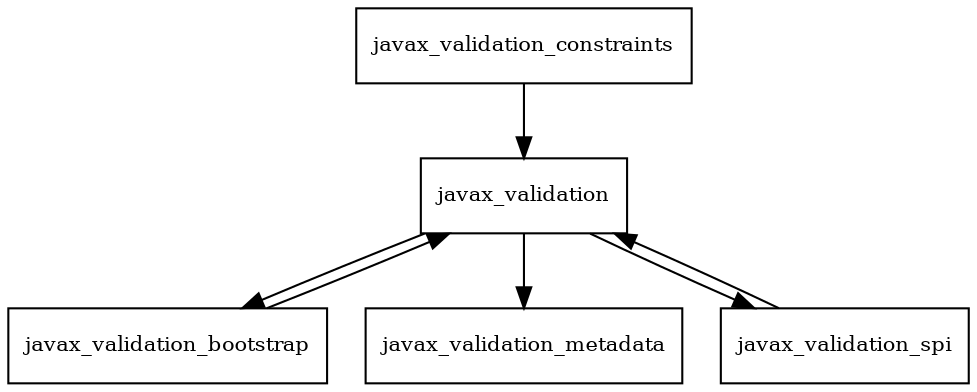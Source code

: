 digraph validation_api_1_0_0_GA_redhat_2_package_dependencies {
  node [shape = box, fontsize=10.0];
  javax_validation -> javax_validation_bootstrap;
  javax_validation -> javax_validation_metadata;
  javax_validation -> javax_validation_spi;
  javax_validation_bootstrap -> javax_validation;
  javax_validation_constraints -> javax_validation;
  javax_validation_spi -> javax_validation;
}
